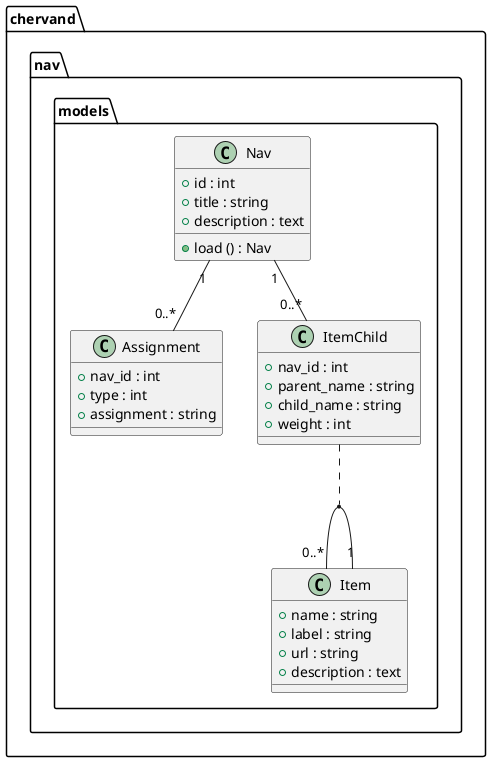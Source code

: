 @startuml

namespace chervand.nav.models {

    class Nav {
        + id : int
        + title : string
        + description : text
        + load () : Nav
    }

    class Assignment {
        + nav_id : int
        + type : int
        + assignment : string
    }

    class Item {
        + name : string
        + label : string
        + url : string
        + description : text
    }

    class ItemChild {
        + nav_id : int
        + parent_name : string
        + child_name : string
        + weight : int
    }

    Nav  "1" -- "0..*" Assignment
    Nav  "1" -- "0..*" ItemChild
    Item  "1" -- "0..*"  Item
    ItemChild .. (Item, Item)

}

@enduml